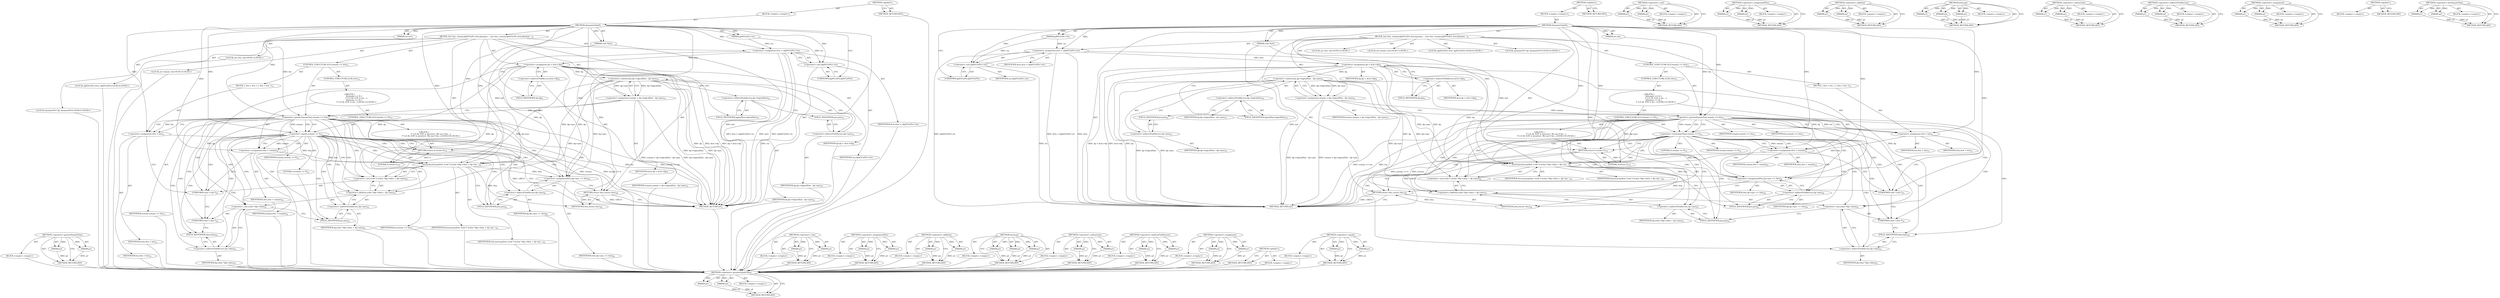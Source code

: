 digraph "&lt;operator&gt;.lessEqualsThan" {
vulnerable_122 [label=<(METHOD,&lt;operator&gt;.greaterEqualsThan)>];
vulnerable_123 [label=<(PARAM,p1)>];
vulnerable_124 [label=<(PARAM,p2)>];
vulnerable_125 [label=<(BLOCK,&lt;empty&gt;,&lt;empty&gt;)>];
vulnerable_126 [label=<(METHOD_RETURN,ANY)>];
vulnerable_6 [label=<(METHOD,&lt;global&gt;)<SUB>1</SUB>>];
vulnerable_7 [label=<(BLOCK,&lt;empty&gt;,&lt;empty&gt;)<SUB>1</SUB>>];
vulnerable_8 [label=<(METHOD,dynamicGetbuf)<SUB>1</SUB>>];
vulnerable_9 [label=<(PARAM,gdIOCtxPtr ctx)<SUB>1</SUB>>];
vulnerable_10 [label=<(PARAM,void *buf)<SUB>1</SUB>>];
vulnerable_11 [label=<(PARAM,int len)<SUB>1</SUB>>];
vulnerable_12 [label=<(BLOCK,{
	int rlen, remain;
	dpIOCtxPtr dctx;
	dynamic...,{
	int rlen, remain;
	dpIOCtxPtr dctx;
	dynamic...)<SUB>2</SUB>>];
vulnerable_13 [label="<(LOCAL,int rlen: int)<SUB>3</SUB>>"];
vulnerable_14 [label="<(LOCAL,int remain: int)<SUB>3</SUB>>"];
vulnerable_15 [label="<(LOCAL,dpIOCtxPtr dctx: dpIOCtxPtr)<SUB>4</SUB>>"];
vulnerable_16 [label="<(LOCAL,dynamicPtr* dp: dynamicPtr*)<SUB>5</SUB>>"];
vulnerable_17 [label=<(&lt;operator&gt;.assignment,dctx = (dpIOCtxPtr) ctx)<SUB>7</SUB>>];
vulnerable_18 [label=<(IDENTIFIER,dctx,dctx = (dpIOCtxPtr) ctx)<SUB>7</SUB>>];
vulnerable_19 [label=<(&lt;operator&gt;.cast,(dpIOCtxPtr) ctx)<SUB>7</SUB>>];
vulnerable_20 [label=<(UNKNOWN,dpIOCtxPtr,dpIOCtxPtr)<SUB>7</SUB>>];
vulnerable_21 [label=<(IDENTIFIER,ctx,(dpIOCtxPtr) ctx)<SUB>7</SUB>>];
vulnerable_22 [label=<(&lt;operator&gt;.assignment,dp = dctx-&gt;dp)<SUB>8</SUB>>];
vulnerable_23 [label=<(IDENTIFIER,dp,dp = dctx-&gt;dp)<SUB>8</SUB>>];
vulnerable_24 [label=<(&lt;operator&gt;.indirectFieldAccess,dctx-&gt;dp)<SUB>8</SUB>>];
vulnerable_25 [label=<(IDENTIFIER,dctx,dp = dctx-&gt;dp)<SUB>8</SUB>>];
vulnerable_26 [label=<(FIELD_IDENTIFIER,dp,dp)<SUB>8</SUB>>];
vulnerable_27 [label=<(&lt;operator&gt;.assignment,remain = dp-&gt;logicalSize - dp-&gt;pos)<SUB>10</SUB>>];
vulnerable_28 [label=<(IDENTIFIER,remain,remain = dp-&gt;logicalSize - dp-&gt;pos)<SUB>10</SUB>>];
vulnerable_29 [label=<(&lt;operator&gt;.subtraction,dp-&gt;logicalSize - dp-&gt;pos)<SUB>10</SUB>>];
vulnerable_30 [label=<(&lt;operator&gt;.indirectFieldAccess,dp-&gt;logicalSize)<SUB>10</SUB>>];
vulnerable_31 [label=<(IDENTIFIER,dp,dp-&gt;logicalSize - dp-&gt;pos)<SUB>10</SUB>>];
vulnerable_32 [label=<(FIELD_IDENTIFIER,logicalSize,logicalSize)<SUB>10</SUB>>];
vulnerable_33 [label=<(&lt;operator&gt;.indirectFieldAccess,dp-&gt;pos)<SUB>10</SUB>>];
vulnerable_34 [label=<(IDENTIFIER,dp,dp-&gt;logicalSize - dp-&gt;pos)<SUB>10</SUB>>];
vulnerable_35 [label=<(FIELD_IDENTIFIER,pos,pos)<SUB>10</SUB>>];
vulnerable_36 [label=<(CONTROL_STRUCTURE,IF,if (remain &gt;= len))<SUB>11</SUB>>];
vulnerable_37 [label=<(&lt;operator&gt;.greaterEqualsThan,remain &gt;= len)<SUB>11</SUB>>];
vulnerable_38 [label=<(IDENTIFIER,remain,remain &gt;= len)<SUB>11</SUB>>];
vulnerable_39 [label=<(IDENTIFIER,len,remain &gt;= len)<SUB>11</SUB>>];
vulnerable_40 [label=<(BLOCK,{
 		rlen = len;
 	},{
 		rlen = len;
 	})<SUB>11</SUB>>];
vulnerable_41 [label=<(&lt;operator&gt;.assignment,rlen = len)<SUB>12</SUB>>];
vulnerable_42 [label=<(IDENTIFIER,rlen,rlen = len)<SUB>12</SUB>>];
vulnerable_43 [label=<(IDENTIFIER,len,rlen = len)<SUB>12</SUB>>];
vulnerable_44 [label=<(CONTROL_STRUCTURE,ELSE,else)<SUB>13</SUB>>];
vulnerable_45 [label="<(BLOCK,{
		if(remain == 0) {
 			/* 2.0.34: EOF is inc...,{
		if(remain == 0) {
 			/* 2.0.34: EOF is inc...)<SUB>13</SUB>>"];
vulnerable_46 [label=<(CONTROL_STRUCTURE,IF,if (remain == 0))<SUB>14</SUB>>];
vulnerable_47 [label=<(&lt;operator&gt;.equals,remain == 0)<SUB>14</SUB>>];
vulnerable_48 [label=<(IDENTIFIER,remain,remain == 0)<SUB>14</SUB>>];
vulnerable_49 [label=<(LITERAL,0,remain == 0)<SUB>14</SUB>>];
vulnerable_50 [label="<(BLOCK,{
 			/* 2.0.34: EOF is incorrect. We use 0 for...,{
 			/* 2.0.34: EOF is incorrect. We use 0 for...)<SUB>14</SUB>>"];
vulnerable_51 [label=<(RETURN,return 0;,return 0;)<SUB>19</SUB>>];
vulnerable_52 [label=<(LITERAL,0,return 0;)<SUB>19</SUB>>];
vulnerable_53 [label=<(&lt;operator&gt;.assignment,rlen = remain)<SUB>22</SUB>>];
vulnerable_54 [label=<(IDENTIFIER,rlen,rlen = remain)<SUB>22</SUB>>];
vulnerable_55 [label=<(IDENTIFIER,remain,rlen = remain)<SUB>22</SUB>>];
vulnerable_56 [label=<(memcpy,memcpy(buf, (void *) ((char *)dp-&gt;data + dp-&gt;po...)<SUB>25</SUB>>];
vulnerable_57 [label=<(IDENTIFIER,buf,memcpy(buf, (void *) ((char *)dp-&gt;data + dp-&gt;po...)<SUB>25</SUB>>];
vulnerable_58 [label=<(&lt;operator&gt;.cast,(void *) ((char *)dp-&gt;data + dp-&gt;pos))<SUB>25</SUB>>];
vulnerable_59 [label=<(UNKNOWN,void *,void *)<SUB>25</SUB>>];
vulnerable_60 [label=<(&lt;operator&gt;.addition,(char *)dp-&gt;data + dp-&gt;pos)<SUB>25</SUB>>];
vulnerable_61 [label=<(&lt;operator&gt;.cast,(char *)dp-&gt;data)<SUB>25</SUB>>];
vulnerable_62 [label=<(UNKNOWN,char *,char *)<SUB>25</SUB>>];
vulnerable_63 [label=<(&lt;operator&gt;.indirectFieldAccess,dp-&gt;data)<SUB>25</SUB>>];
vulnerable_64 [label=<(IDENTIFIER,dp,(char *)dp-&gt;data)<SUB>25</SUB>>];
vulnerable_65 [label=<(FIELD_IDENTIFIER,data,data)<SUB>25</SUB>>];
vulnerable_66 [label=<(&lt;operator&gt;.indirectFieldAccess,dp-&gt;pos)<SUB>25</SUB>>];
vulnerable_67 [label=<(IDENTIFIER,dp,(char *)dp-&gt;data + dp-&gt;pos)<SUB>25</SUB>>];
vulnerable_68 [label=<(FIELD_IDENTIFIER,pos,pos)<SUB>25</SUB>>];
vulnerable_69 [label=<(IDENTIFIER,rlen,memcpy(buf, (void *) ((char *)dp-&gt;data + dp-&gt;po...)<SUB>25</SUB>>];
vulnerable_70 [label=<(&lt;operator&gt;.assignmentPlus,dp-&gt;pos += rlen)<SUB>26</SUB>>];
vulnerable_71 [label=<(&lt;operator&gt;.indirectFieldAccess,dp-&gt;pos)<SUB>26</SUB>>];
vulnerable_72 [label=<(IDENTIFIER,dp,dp-&gt;pos += rlen)<SUB>26</SUB>>];
vulnerable_73 [label=<(FIELD_IDENTIFIER,pos,pos)<SUB>26</SUB>>];
vulnerable_74 [label=<(IDENTIFIER,rlen,dp-&gt;pos += rlen)<SUB>26</SUB>>];
vulnerable_75 [label=<(RETURN,return rlen;,return rlen;)<SUB>28</SUB>>];
vulnerable_76 [label=<(IDENTIFIER,rlen,return rlen;)<SUB>28</SUB>>];
vulnerable_77 [label=<(METHOD_RETURN,int)<SUB>1</SUB>>];
vulnerable_79 [label=<(METHOD_RETURN,ANY)<SUB>1</SUB>>];
vulnerable_107 [label=<(METHOD,&lt;operator&gt;.cast)>];
vulnerable_108 [label=<(PARAM,p1)>];
vulnerable_109 [label=<(PARAM,p2)>];
vulnerable_110 [label=<(BLOCK,&lt;empty&gt;,&lt;empty&gt;)>];
vulnerable_111 [label=<(METHOD_RETURN,ANY)>];
vulnerable_143 [label=<(METHOD,&lt;operator&gt;.assignmentPlus)>];
vulnerable_144 [label=<(PARAM,p1)>];
vulnerable_145 [label=<(PARAM,p2)>];
vulnerable_146 [label=<(BLOCK,&lt;empty&gt;,&lt;empty&gt;)>];
vulnerable_147 [label=<(METHOD_RETURN,ANY)>];
vulnerable_138 [label=<(METHOD,&lt;operator&gt;.addition)>];
vulnerable_139 [label=<(PARAM,p1)>];
vulnerable_140 [label=<(PARAM,p2)>];
vulnerable_141 [label=<(BLOCK,&lt;empty&gt;,&lt;empty&gt;)>];
vulnerable_142 [label=<(METHOD_RETURN,ANY)>];
vulnerable_132 [label=<(METHOD,memcpy)>];
vulnerable_133 [label=<(PARAM,p1)>];
vulnerable_134 [label=<(PARAM,p2)>];
vulnerable_135 [label=<(PARAM,p3)>];
vulnerable_136 [label=<(BLOCK,&lt;empty&gt;,&lt;empty&gt;)>];
vulnerable_137 [label=<(METHOD_RETURN,ANY)>];
vulnerable_117 [label=<(METHOD,&lt;operator&gt;.subtraction)>];
vulnerable_118 [label=<(PARAM,p1)>];
vulnerable_119 [label=<(PARAM,p2)>];
vulnerable_120 [label=<(BLOCK,&lt;empty&gt;,&lt;empty&gt;)>];
vulnerable_121 [label=<(METHOD_RETURN,ANY)>];
vulnerable_112 [label=<(METHOD,&lt;operator&gt;.indirectFieldAccess)>];
vulnerable_113 [label=<(PARAM,p1)>];
vulnerable_114 [label=<(PARAM,p2)>];
vulnerable_115 [label=<(BLOCK,&lt;empty&gt;,&lt;empty&gt;)>];
vulnerable_116 [label=<(METHOD_RETURN,ANY)>];
vulnerable_102 [label=<(METHOD,&lt;operator&gt;.assignment)>];
vulnerable_103 [label=<(PARAM,p1)>];
vulnerable_104 [label=<(PARAM,p2)>];
vulnerable_105 [label=<(BLOCK,&lt;empty&gt;,&lt;empty&gt;)>];
vulnerable_106 [label=<(METHOD_RETURN,ANY)>];
vulnerable_96 [label=<(METHOD,&lt;global&gt;)<SUB>1</SUB>>];
vulnerable_97 [label=<(BLOCK,&lt;empty&gt;,&lt;empty&gt;)>];
vulnerable_98 [label=<(METHOD_RETURN,ANY)>];
vulnerable_127 [label=<(METHOD,&lt;operator&gt;.equals)>];
vulnerable_128 [label=<(PARAM,p1)>];
vulnerable_129 [label=<(PARAM,p2)>];
vulnerable_130 [label=<(BLOCK,&lt;empty&gt;,&lt;empty&gt;)>];
vulnerable_131 [label=<(METHOD_RETURN,ANY)>];
fixed_122 [label=<(METHOD,&lt;operator&gt;.greaterEqualsThan)>];
fixed_123 [label=<(PARAM,p1)>];
fixed_124 [label=<(PARAM,p2)>];
fixed_125 [label=<(BLOCK,&lt;empty&gt;,&lt;empty&gt;)>];
fixed_126 [label=<(METHOD_RETURN,ANY)>];
fixed_6 [label=<(METHOD,&lt;global&gt;)<SUB>1</SUB>>];
fixed_7 [label=<(BLOCK,&lt;empty&gt;,&lt;empty&gt;)<SUB>1</SUB>>];
fixed_8 [label=<(METHOD,dynamicGetbuf)<SUB>1</SUB>>];
fixed_9 [label=<(PARAM,gdIOCtxPtr ctx)<SUB>1</SUB>>];
fixed_10 [label=<(PARAM,void *buf)<SUB>1</SUB>>];
fixed_11 [label=<(PARAM,int len)<SUB>1</SUB>>];
fixed_12 [label=<(BLOCK,{
	int rlen, remain;
	dpIOCtxPtr dctx;
	dynamic...,{
	int rlen, remain;
	dpIOCtxPtr dctx;
	dynamic...)<SUB>2</SUB>>];
fixed_13 [label="<(LOCAL,int rlen: int)<SUB>3</SUB>>"];
fixed_14 [label="<(LOCAL,int remain: int)<SUB>3</SUB>>"];
fixed_15 [label="<(LOCAL,dpIOCtxPtr dctx: dpIOCtxPtr)<SUB>4</SUB>>"];
fixed_16 [label="<(LOCAL,dynamicPtr* dp: dynamicPtr*)<SUB>5</SUB>>"];
fixed_17 [label=<(&lt;operator&gt;.assignment,dctx = (dpIOCtxPtr) ctx)<SUB>7</SUB>>];
fixed_18 [label=<(IDENTIFIER,dctx,dctx = (dpIOCtxPtr) ctx)<SUB>7</SUB>>];
fixed_19 [label=<(&lt;operator&gt;.cast,(dpIOCtxPtr) ctx)<SUB>7</SUB>>];
fixed_20 [label=<(UNKNOWN,dpIOCtxPtr,dpIOCtxPtr)<SUB>7</SUB>>];
fixed_21 [label=<(IDENTIFIER,ctx,(dpIOCtxPtr) ctx)<SUB>7</SUB>>];
fixed_22 [label=<(&lt;operator&gt;.assignment,dp = dctx-&gt;dp)<SUB>8</SUB>>];
fixed_23 [label=<(IDENTIFIER,dp,dp = dctx-&gt;dp)<SUB>8</SUB>>];
fixed_24 [label=<(&lt;operator&gt;.indirectFieldAccess,dctx-&gt;dp)<SUB>8</SUB>>];
fixed_25 [label=<(IDENTIFIER,dctx,dp = dctx-&gt;dp)<SUB>8</SUB>>];
fixed_26 [label=<(FIELD_IDENTIFIER,dp,dp)<SUB>8</SUB>>];
fixed_27 [label=<(&lt;operator&gt;.assignment,remain = dp-&gt;logicalSize - dp-&gt;pos)<SUB>10</SUB>>];
fixed_28 [label=<(IDENTIFIER,remain,remain = dp-&gt;logicalSize - dp-&gt;pos)<SUB>10</SUB>>];
fixed_29 [label=<(&lt;operator&gt;.subtraction,dp-&gt;logicalSize - dp-&gt;pos)<SUB>10</SUB>>];
fixed_30 [label=<(&lt;operator&gt;.indirectFieldAccess,dp-&gt;logicalSize)<SUB>10</SUB>>];
fixed_31 [label=<(IDENTIFIER,dp,dp-&gt;logicalSize - dp-&gt;pos)<SUB>10</SUB>>];
fixed_32 [label=<(FIELD_IDENTIFIER,logicalSize,logicalSize)<SUB>10</SUB>>];
fixed_33 [label=<(&lt;operator&gt;.indirectFieldAccess,dp-&gt;pos)<SUB>10</SUB>>];
fixed_34 [label=<(IDENTIFIER,dp,dp-&gt;logicalSize - dp-&gt;pos)<SUB>10</SUB>>];
fixed_35 [label=<(FIELD_IDENTIFIER,pos,pos)<SUB>10</SUB>>];
fixed_36 [label=<(CONTROL_STRUCTURE,IF,if (remain &gt;= len))<SUB>11</SUB>>];
fixed_37 [label=<(&lt;operator&gt;.greaterEqualsThan,remain &gt;= len)<SUB>11</SUB>>];
fixed_38 [label=<(IDENTIFIER,remain,remain &gt;= len)<SUB>11</SUB>>];
fixed_39 [label=<(IDENTIFIER,len,remain &gt;= len)<SUB>11</SUB>>];
fixed_40 [label=<(BLOCK,{
 		rlen = len;
 	},{
 		rlen = len;
 	})<SUB>11</SUB>>];
fixed_41 [label=<(&lt;operator&gt;.assignment,rlen = len)<SUB>12</SUB>>];
fixed_42 [label=<(IDENTIFIER,rlen,rlen = len)<SUB>12</SUB>>];
fixed_43 [label=<(IDENTIFIER,len,rlen = len)<SUB>12</SUB>>];
fixed_44 [label=<(CONTROL_STRUCTURE,ELSE,else)<SUB>13</SUB>>];
fixed_45 [label="<(BLOCK,{
		if(remain &lt;= 0) {
 			/* 2.0.34: EOF is inc...,{
		if(remain &lt;= 0) {
 			/* 2.0.34: EOF is inc...)<SUB>13</SUB>>"];
fixed_46 [label=<(CONTROL_STRUCTURE,IF,if (remain &lt;= 0))<SUB>14</SUB>>];
fixed_47 [label=<(&lt;operator&gt;.lessEqualsThan,remain &lt;= 0)<SUB>14</SUB>>];
fixed_48 [label=<(IDENTIFIER,remain,remain &lt;= 0)<SUB>14</SUB>>];
fixed_49 [label=<(LITERAL,0,remain &lt;= 0)<SUB>14</SUB>>];
fixed_50 [label="<(BLOCK,{
 			/* 2.0.34: EOF is incorrect. We use 0 for...,{
 			/* 2.0.34: EOF is incorrect. We use 0 for...)<SUB>14</SUB>>"];
fixed_51 [label=<(RETURN,return 0;,return 0;)<SUB>19</SUB>>];
fixed_52 [label=<(LITERAL,0,return 0;)<SUB>19</SUB>>];
fixed_53 [label=<(&lt;operator&gt;.assignment,rlen = remain)<SUB>22</SUB>>];
fixed_54 [label=<(IDENTIFIER,rlen,rlen = remain)<SUB>22</SUB>>];
fixed_55 [label=<(IDENTIFIER,remain,rlen = remain)<SUB>22</SUB>>];
fixed_56 [label=<(memcpy,memcpy(buf, (void *) ((char *)dp-&gt;data + dp-&gt;po...)<SUB>25</SUB>>];
fixed_57 [label=<(IDENTIFIER,buf,memcpy(buf, (void *) ((char *)dp-&gt;data + dp-&gt;po...)<SUB>25</SUB>>];
fixed_58 [label=<(&lt;operator&gt;.cast,(void *) ((char *)dp-&gt;data + dp-&gt;pos))<SUB>25</SUB>>];
fixed_59 [label=<(UNKNOWN,void *,void *)<SUB>25</SUB>>];
fixed_60 [label=<(&lt;operator&gt;.addition,(char *)dp-&gt;data + dp-&gt;pos)<SUB>25</SUB>>];
fixed_61 [label=<(&lt;operator&gt;.cast,(char *)dp-&gt;data)<SUB>25</SUB>>];
fixed_62 [label=<(UNKNOWN,char *,char *)<SUB>25</SUB>>];
fixed_63 [label=<(&lt;operator&gt;.indirectFieldAccess,dp-&gt;data)<SUB>25</SUB>>];
fixed_64 [label=<(IDENTIFIER,dp,(char *)dp-&gt;data)<SUB>25</SUB>>];
fixed_65 [label=<(FIELD_IDENTIFIER,data,data)<SUB>25</SUB>>];
fixed_66 [label=<(&lt;operator&gt;.indirectFieldAccess,dp-&gt;pos)<SUB>25</SUB>>];
fixed_67 [label=<(IDENTIFIER,dp,(char *)dp-&gt;data + dp-&gt;pos)<SUB>25</SUB>>];
fixed_68 [label=<(FIELD_IDENTIFIER,pos,pos)<SUB>25</SUB>>];
fixed_69 [label=<(IDENTIFIER,rlen,memcpy(buf, (void *) ((char *)dp-&gt;data + dp-&gt;po...)<SUB>25</SUB>>];
fixed_70 [label=<(&lt;operator&gt;.assignmentPlus,dp-&gt;pos += rlen)<SUB>26</SUB>>];
fixed_71 [label=<(&lt;operator&gt;.indirectFieldAccess,dp-&gt;pos)<SUB>26</SUB>>];
fixed_72 [label=<(IDENTIFIER,dp,dp-&gt;pos += rlen)<SUB>26</SUB>>];
fixed_73 [label=<(FIELD_IDENTIFIER,pos,pos)<SUB>26</SUB>>];
fixed_74 [label=<(IDENTIFIER,rlen,dp-&gt;pos += rlen)<SUB>26</SUB>>];
fixed_75 [label=<(RETURN,return rlen;,return rlen;)<SUB>28</SUB>>];
fixed_76 [label=<(IDENTIFIER,rlen,return rlen;)<SUB>28</SUB>>];
fixed_77 [label=<(METHOD_RETURN,int)<SUB>1</SUB>>];
fixed_79 [label=<(METHOD_RETURN,ANY)<SUB>1</SUB>>];
fixed_107 [label=<(METHOD,&lt;operator&gt;.cast)>];
fixed_108 [label=<(PARAM,p1)>];
fixed_109 [label=<(PARAM,p2)>];
fixed_110 [label=<(BLOCK,&lt;empty&gt;,&lt;empty&gt;)>];
fixed_111 [label=<(METHOD_RETURN,ANY)>];
fixed_143 [label=<(METHOD,&lt;operator&gt;.assignmentPlus)>];
fixed_144 [label=<(PARAM,p1)>];
fixed_145 [label=<(PARAM,p2)>];
fixed_146 [label=<(BLOCK,&lt;empty&gt;,&lt;empty&gt;)>];
fixed_147 [label=<(METHOD_RETURN,ANY)>];
fixed_138 [label=<(METHOD,&lt;operator&gt;.addition)>];
fixed_139 [label=<(PARAM,p1)>];
fixed_140 [label=<(PARAM,p2)>];
fixed_141 [label=<(BLOCK,&lt;empty&gt;,&lt;empty&gt;)>];
fixed_142 [label=<(METHOD_RETURN,ANY)>];
fixed_132 [label=<(METHOD,memcpy)>];
fixed_133 [label=<(PARAM,p1)>];
fixed_134 [label=<(PARAM,p2)>];
fixed_135 [label=<(PARAM,p3)>];
fixed_136 [label=<(BLOCK,&lt;empty&gt;,&lt;empty&gt;)>];
fixed_137 [label=<(METHOD_RETURN,ANY)>];
fixed_117 [label=<(METHOD,&lt;operator&gt;.subtraction)>];
fixed_118 [label=<(PARAM,p1)>];
fixed_119 [label=<(PARAM,p2)>];
fixed_120 [label=<(BLOCK,&lt;empty&gt;,&lt;empty&gt;)>];
fixed_121 [label=<(METHOD_RETURN,ANY)>];
fixed_112 [label=<(METHOD,&lt;operator&gt;.indirectFieldAccess)>];
fixed_113 [label=<(PARAM,p1)>];
fixed_114 [label=<(PARAM,p2)>];
fixed_115 [label=<(BLOCK,&lt;empty&gt;,&lt;empty&gt;)>];
fixed_116 [label=<(METHOD_RETURN,ANY)>];
fixed_102 [label=<(METHOD,&lt;operator&gt;.assignment)>];
fixed_103 [label=<(PARAM,p1)>];
fixed_104 [label=<(PARAM,p2)>];
fixed_105 [label=<(BLOCK,&lt;empty&gt;,&lt;empty&gt;)>];
fixed_106 [label=<(METHOD_RETURN,ANY)>];
fixed_96 [label=<(METHOD,&lt;global&gt;)<SUB>1</SUB>>];
fixed_97 [label=<(BLOCK,&lt;empty&gt;,&lt;empty&gt;)>];
fixed_98 [label=<(METHOD_RETURN,ANY)>];
fixed_127 [label=<(METHOD,&lt;operator&gt;.lessEqualsThan)>];
fixed_128 [label=<(PARAM,p1)>];
fixed_129 [label=<(PARAM,p2)>];
fixed_130 [label=<(BLOCK,&lt;empty&gt;,&lt;empty&gt;)>];
fixed_131 [label=<(METHOD_RETURN,ANY)>];
vulnerable_122 -> vulnerable_123  [key=0, label="AST: "];
vulnerable_122 -> vulnerable_123  [key=1, label="DDG: "];
vulnerable_122 -> vulnerable_125  [key=0, label="AST: "];
vulnerable_122 -> vulnerable_124  [key=0, label="AST: "];
vulnerable_122 -> vulnerable_124  [key=1, label="DDG: "];
vulnerable_122 -> vulnerable_126  [key=0, label="AST: "];
vulnerable_122 -> vulnerable_126  [key=1, label="CFG: "];
vulnerable_123 -> vulnerable_126  [key=0, label="DDG: p1"];
vulnerable_124 -> vulnerable_126  [key=0, label="DDG: p2"];
vulnerable_125 -> fixed_122  [key=0];
vulnerable_126 -> fixed_122  [key=0];
vulnerable_6 -> vulnerable_7  [key=0, label="AST: "];
vulnerable_6 -> vulnerable_79  [key=0, label="AST: "];
vulnerable_6 -> vulnerable_79  [key=1, label="CFG: "];
vulnerable_7 -> vulnerable_8  [key=0, label="AST: "];
vulnerable_8 -> vulnerable_9  [key=0, label="AST: "];
vulnerable_8 -> vulnerable_9  [key=1, label="DDG: "];
vulnerable_8 -> vulnerable_10  [key=0, label="AST: "];
vulnerable_8 -> vulnerable_10  [key=1, label="DDG: "];
vulnerable_8 -> vulnerable_11  [key=0, label="AST: "];
vulnerable_8 -> vulnerable_11  [key=1, label="DDG: "];
vulnerable_8 -> vulnerable_12  [key=0, label="AST: "];
vulnerable_8 -> vulnerable_77  [key=0, label="AST: "];
vulnerable_8 -> vulnerable_20  [key=0, label="CFG: "];
vulnerable_8 -> vulnerable_17  [key=0, label="DDG: "];
vulnerable_8 -> vulnerable_70  [key=0, label="DDG: "];
vulnerable_8 -> vulnerable_56  [key=0, label="DDG: "];
vulnerable_8 -> vulnerable_76  [key=0, label="DDG: "];
vulnerable_8 -> vulnerable_19  [key=0, label="DDG: "];
vulnerable_8 -> vulnerable_37  [key=0, label="DDG: "];
vulnerable_8 -> vulnerable_41  [key=0, label="DDG: "];
vulnerable_8 -> vulnerable_53  [key=0, label="DDG: "];
vulnerable_8 -> vulnerable_47  [key=0, label="DDG: "];
vulnerable_8 -> vulnerable_51  [key=0, label="DDG: "];
vulnerable_8 -> vulnerable_52  [key=0, label="DDG: "];
vulnerable_9 -> vulnerable_17  [key=0, label="DDG: ctx"];
vulnerable_9 -> vulnerable_19  [key=0, label="DDG: ctx"];
vulnerable_10 -> vulnerable_77  [key=0, label="DDG: buf"];
vulnerable_10 -> vulnerable_56  [key=0, label="DDG: buf"];
vulnerable_11 -> vulnerable_37  [key=0, label="DDG: len"];
vulnerable_12 -> vulnerable_13  [key=0, label="AST: "];
vulnerable_12 -> vulnerable_14  [key=0, label="AST: "];
vulnerable_12 -> vulnerable_15  [key=0, label="AST: "];
vulnerable_12 -> vulnerable_16  [key=0, label="AST: "];
vulnerable_12 -> vulnerable_17  [key=0, label="AST: "];
vulnerable_12 -> vulnerable_22  [key=0, label="AST: "];
vulnerable_12 -> vulnerable_27  [key=0, label="AST: "];
vulnerable_12 -> vulnerable_36  [key=0, label="AST: "];
vulnerable_12 -> vulnerable_56  [key=0, label="AST: "];
vulnerable_12 -> vulnerable_70  [key=0, label="AST: "];
vulnerable_12 -> vulnerable_75  [key=0, label="AST: "];
vulnerable_13 -> fixed_122  [key=0];
vulnerable_14 -> fixed_122  [key=0];
vulnerable_15 -> fixed_122  [key=0];
vulnerable_16 -> fixed_122  [key=0];
vulnerable_17 -> vulnerable_18  [key=0, label="AST: "];
vulnerable_17 -> vulnerable_19  [key=0, label="AST: "];
vulnerable_17 -> vulnerable_26  [key=0, label="CFG: "];
vulnerable_17 -> vulnerable_77  [key=0, label="DDG: dctx"];
vulnerable_17 -> vulnerable_77  [key=1, label="DDG: (dpIOCtxPtr) ctx"];
vulnerable_17 -> vulnerable_77  [key=2, label="DDG: dctx = (dpIOCtxPtr) ctx"];
vulnerable_17 -> vulnerable_22  [key=0, label="DDG: dctx"];
vulnerable_18 -> fixed_122  [key=0];
vulnerable_19 -> vulnerable_20  [key=0, label="AST: "];
vulnerable_19 -> vulnerable_21  [key=0, label="AST: "];
vulnerable_19 -> vulnerable_17  [key=0, label="CFG: "];
vulnerable_19 -> vulnerable_77  [key=0, label="DDG: ctx"];
vulnerable_20 -> vulnerable_19  [key=0, label="CFG: "];
vulnerable_21 -> fixed_122  [key=0];
vulnerable_22 -> vulnerable_23  [key=0, label="AST: "];
vulnerable_22 -> vulnerable_24  [key=0, label="AST: "];
vulnerable_22 -> vulnerable_32  [key=0, label="CFG: "];
vulnerable_22 -> vulnerable_77  [key=0, label="DDG: dp"];
vulnerable_22 -> vulnerable_77  [key=1, label="DDG: dctx-&gt;dp"];
vulnerable_22 -> vulnerable_77  [key=2, label="DDG: dp = dctx-&gt;dp"];
vulnerable_22 -> vulnerable_56  [key=0, label="DDG: dp"];
vulnerable_22 -> vulnerable_70  [key=0, label="DDG: dp"];
vulnerable_22 -> vulnerable_29  [key=0, label="DDG: dp"];
vulnerable_22 -> vulnerable_58  [key=0, label="DDG: dp"];
vulnerable_22 -> vulnerable_60  [key=0, label="DDG: dp"];
vulnerable_22 -> vulnerable_61  [key=0, label="DDG: dp"];
vulnerable_23 -> fixed_122  [key=0];
vulnerable_24 -> vulnerable_25  [key=0, label="AST: "];
vulnerable_24 -> vulnerable_26  [key=0, label="AST: "];
vulnerable_24 -> vulnerable_22  [key=0, label="CFG: "];
vulnerable_25 -> fixed_122  [key=0];
vulnerable_26 -> vulnerable_24  [key=0, label="CFG: "];
vulnerable_27 -> vulnerable_28  [key=0, label="AST: "];
vulnerable_27 -> vulnerable_29  [key=0, label="AST: "];
vulnerable_27 -> vulnerable_37  [key=0, label="CFG: "];
vulnerable_27 -> vulnerable_37  [key=1, label="DDG: remain"];
vulnerable_27 -> vulnerable_77  [key=0, label="DDG: dp-&gt;logicalSize - dp-&gt;pos"];
vulnerable_27 -> vulnerable_77  [key=1, label="DDG: remain = dp-&gt;logicalSize - dp-&gt;pos"];
vulnerable_28 -> fixed_122  [key=0];
vulnerable_29 -> vulnerable_30  [key=0, label="AST: "];
vulnerable_29 -> vulnerable_33  [key=0, label="AST: "];
vulnerable_29 -> vulnerable_27  [key=0, label="CFG: "];
vulnerable_29 -> vulnerable_27  [key=1, label="DDG: dp-&gt;logicalSize"];
vulnerable_29 -> vulnerable_27  [key=2, label="DDG: dp-&gt;pos"];
vulnerable_29 -> vulnerable_77  [key=0, label="DDG: dp-&gt;logicalSize"];
vulnerable_29 -> vulnerable_77  [key=1, label="DDG: dp-&gt;pos"];
vulnerable_29 -> vulnerable_56  [key=0, label="DDG: dp-&gt;pos"];
vulnerable_29 -> vulnerable_70  [key=0, label="DDG: dp-&gt;pos"];
vulnerable_29 -> vulnerable_58  [key=0, label="DDG: dp-&gt;pos"];
vulnerable_29 -> vulnerable_60  [key=0, label="DDG: dp-&gt;pos"];
vulnerable_30 -> vulnerable_31  [key=0, label="AST: "];
vulnerable_30 -> vulnerable_32  [key=0, label="AST: "];
vulnerable_30 -> vulnerable_35  [key=0, label="CFG: "];
vulnerable_31 -> fixed_122  [key=0];
vulnerable_32 -> vulnerable_30  [key=0, label="CFG: "];
vulnerable_33 -> vulnerable_34  [key=0, label="AST: "];
vulnerable_33 -> vulnerable_35  [key=0, label="AST: "];
vulnerable_33 -> vulnerable_29  [key=0, label="CFG: "];
vulnerable_34 -> fixed_122  [key=0];
vulnerable_35 -> vulnerable_33  [key=0, label="CFG: "];
vulnerable_36 -> vulnerable_37  [key=0, label="AST: "];
vulnerable_36 -> vulnerable_40  [key=0, label="AST: "];
vulnerable_36 -> vulnerable_44  [key=0, label="AST: "];
vulnerable_37 -> vulnerable_38  [key=0, label="AST: "];
vulnerable_37 -> vulnerable_39  [key=0, label="AST: "];
vulnerable_37 -> vulnerable_41  [key=0, label="CFG: "];
vulnerable_37 -> vulnerable_41  [key=1, label="DDG: len"];
vulnerable_37 -> vulnerable_41  [key=2, label="CDG: "];
vulnerable_37 -> vulnerable_47  [key=0, label="CFG: "];
vulnerable_37 -> vulnerable_47  [key=1, label="DDG: remain"];
vulnerable_37 -> vulnerable_47  [key=2, label="CDG: "];
vulnerable_37 -> vulnerable_77  [key=0, label="DDG: len"];
vulnerable_37 -> vulnerable_77  [key=1, label="DDG: remain &gt;= len"];
vulnerable_37 -> vulnerable_58  [key=0, label="CDG: "];
vulnerable_37 -> vulnerable_68  [key=0, label="CDG: "];
vulnerable_37 -> vulnerable_60  [key=0, label="CDG: "];
vulnerable_37 -> vulnerable_73  [key=0, label="CDG: "];
vulnerable_37 -> vulnerable_61  [key=0, label="CDG: "];
vulnerable_37 -> vulnerable_66  [key=0, label="CDG: "];
vulnerable_37 -> vulnerable_71  [key=0, label="CDG: "];
vulnerable_37 -> vulnerable_75  [key=0, label="CDG: "];
vulnerable_37 -> vulnerable_56  [key=0, label="CDG: "];
vulnerable_37 -> vulnerable_70  [key=0, label="CDG: "];
vulnerable_37 -> vulnerable_63  [key=0, label="CDG: "];
vulnerable_37 -> vulnerable_65  [key=0, label="CDG: "];
vulnerable_37 -> vulnerable_59  [key=0, label="CDG: "];
vulnerable_37 -> vulnerable_62  [key=0, label="CDG: "];
vulnerable_38 -> fixed_122  [key=0];
vulnerable_39 -> fixed_122  [key=0];
vulnerable_40 -> vulnerable_41  [key=0, label="AST: "];
vulnerable_41 -> vulnerable_42  [key=0, label="AST: "];
vulnerable_41 -> vulnerable_43  [key=0, label="AST: "];
vulnerable_41 -> vulnerable_59  [key=0, label="CFG: "];
vulnerable_41 -> vulnerable_56  [key=0, label="DDG: rlen"];
vulnerable_42 -> fixed_122  [key=0];
vulnerable_43 -> fixed_122  [key=0];
vulnerable_44 -> vulnerable_45  [key=0, label="AST: "];
vulnerable_45 -> vulnerable_46  [key=0, label="AST: "];
vulnerable_45 -> vulnerable_53  [key=0, label="AST: "];
vulnerable_46 -> vulnerable_47  [key=0, label="AST: "];
vulnerable_46 -> vulnerable_50  [key=0, label="AST: "];
vulnerable_47 -> vulnerable_48  [key=0, label="AST: "];
vulnerable_47 -> vulnerable_49  [key=0, label="AST: "];
vulnerable_47 -> vulnerable_51  [key=0, label="CFG: "];
vulnerable_47 -> vulnerable_51  [key=1, label="CDG: "];
vulnerable_47 -> vulnerable_53  [key=0, label="CFG: "];
vulnerable_47 -> vulnerable_53  [key=1, label="DDG: remain"];
vulnerable_47 -> vulnerable_53  [key=2, label="CDG: "];
vulnerable_47 -> vulnerable_77  [key=0, label="DDG: remain"];
vulnerable_47 -> vulnerable_77  [key=1, label="DDG: remain == 0"];
vulnerable_47 -> vulnerable_58  [key=0, label="CDG: "];
vulnerable_47 -> vulnerable_68  [key=0, label="CDG: "];
vulnerable_47 -> vulnerable_60  [key=0, label="CDG: "];
vulnerable_47 -> vulnerable_73  [key=0, label="CDG: "];
vulnerable_47 -> vulnerable_61  [key=0, label="CDG: "];
vulnerable_47 -> vulnerable_66  [key=0, label="CDG: "];
vulnerable_47 -> vulnerable_71  [key=0, label="CDG: "];
vulnerable_47 -> vulnerable_75  [key=0, label="CDG: "];
vulnerable_47 -> vulnerable_56  [key=0, label="CDG: "];
vulnerable_47 -> vulnerable_70  [key=0, label="CDG: "];
vulnerable_47 -> vulnerable_63  [key=0, label="CDG: "];
vulnerable_47 -> vulnerable_65  [key=0, label="CDG: "];
vulnerable_47 -> vulnerable_59  [key=0, label="CDG: "];
vulnerable_47 -> vulnerable_62  [key=0, label="CDG: "];
vulnerable_48 -> fixed_122  [key=0];
vulnerable_49 -> fixed_122  [key=0];
vulnerable_50 -> vulnerable_51  [key=0, label="AST: "];
vulnerable_51 -> vulnerable_52  [key=0, label="AST: "];
vulnerable_51 -> vulnerable_77  [key=0, label="CFG: "];
vulnerable_51 -> vulnerable_77  [key=1, label="DDG: &lt;RET&gt;"];
vulnerable_52 -> vulnerable_51  [key=0, label="DDG: 0"];
vulnerable_53 -> vulnerable_54  [key=0, label="AST: "];
vulnerable_53 -> vulnerable_55  [key=0, label="AST: "];
vulnerable_53 -> vulnerable_59  [key=0, label="CFG: "];
vulnerable_53 -> vulnerable_56  [key=0, label="DDG: rlen"];
vulnerable_54 -> fixed_122  [key=0];
vulnerable_55 -> fixed_122  [key=0];
vulnerable_56 -> vulnerable_57  [key=0, label="AST: "];
vulnerable_56 -> vulnerable_58  [key=0, label="AST: "];
vulnerable_56 -> vulnerable_69  [key=0, label="AST: "];
vulnerable_56 -> vulnerable_73  [key=0, label="CFG: "];
vulnerable_56 -> vulnerable_70  [key=0, label="DDG: rlen"];
vulnerable_56 -> vulnerable_76  [key=0, label="DDG: rlen"];
vulnerable_57 -> fixed_122  [key=0];
vulnerable_58 -> vulnerable_59  [key=0, label="AST: "];
vulnerable_58 -> vulnerable_60  [key=0, label="AST: "];
vulnerable_58 -> vulnerable_56  [key=0, label="CFG: "];
vulnerable_59 -> vulnerable_62  [key=0, label="CFG: "];
vulnerable_60 -> vulnerable_61  [key=0, label="AST: "];
vulnerable_60 -> vulnerable_66  [key=0, label="AST: "];
vulnerable_60 -> vulnerable_58  [key=0, label="CFG: "];
vulnerable_61 -> vulnerable_62  [key=0, label="AST: "];
vulnerable_61 -> vulnerable_63  [key=0, label="AST: "];
vulnerable_61 -> vulnerable_68  [key=0, label="CFG: "];
vulnerable_62 -> vulnerable_65  [key=0, label="CFG: "];
vulnerable_63 -> vulnerable_64  [key=0, label="AST: "];
vulnerable_63 -> vulnerable_65  [key=0, label="AST: "];
vulnerable_63 -> vulnerable_61  [key=0, label="CFG: "];
vulnerable_64 -> fixed_122  [key=0];
vulnerable_65 -> vulnerable_63  [key=0, label="CFG: "];
vulnerable_66 -> vulnerable_67  [key=0, label="AST: "];
vulnerable_66 -> vulnerable_68  [key=0, label="AST: "];
vulnerable_66 -> vulnerable_60  [key=0, label="CFG: "];
vulnerable_67 -> fixed_122  [key=0];
vulnerable_68 -> vulnerable_66  [key=0, label="CFG: "];
vulnerable_69 -> fixed_122  [key=0];
vulnerable_70 -> vulnerable_71  [key=0, label="AST: "];
vulnerable_70 -> vulnerable_74  [key=0, label="AST: "];
vulnerable_70 -> vulnerable_75  [key=0, label="CFG: "];
vulnerable_71 -> vulnerable_72  [key=0, label="AST: "];
vulnerable_71 -> vulnerable_73  [key=0, label="AST: "];
vulnerable_71 -> vulnerable_70  [key=0, label="CFG: "];
vulnerable_72 -> fixed_122  [key=0];
vulnerable_73 -> vulnerable_71  [key=0, label="CFG: "];
vulnerable_74 -> fixed_122  [key=0];
vulnerable_75 -> vulnerable_76  [key=0, label="AST: "];
vulnerable_75 -> vulnerable_77  [key=0, label="CFG: "];
vulnerable_75 -> vulnerable_77  [key=1, label="DDG: &lt;RET&gt;"];
vulnerable_76 -> vulnerable_75  [key=0, label="DDG: rlen"];
vulnerable_77 -> fixed_122  [key=0];
vulnerable_79 -> fixed_122  [key=0];
vulnerable_107 -> vulnerable_108  [key=0, label="AST: "];
vulnerable_107 -> vulnerable_108  [key=1, label="DDG: "];
vulnerable_107 -> vulnerable_110  [key=0, label="AST: "];
vulnerable_107 -> vulnerable_109  [key=0, label="AST: "];
vulnerable_107 -> vulnerable_109  [key=1, label="DDG: "];
vulnerable_107 -> vulnerable_111  [key=0, label="AST: "];
vulnerable_107 -> vulnerable_111  [key=1, label="CFG: "];
vulnerable_108 -> vulnerable_111  [key=0, label="DDG: p1"];
vulnerable_109 -> vulnerable_111  [key=0, label="DDG: p2"];
vulnerable_110 -> fixed_122  [key=0];
vulnerable_111 -> fixed_122  [key=0];
vulnerable_143 -> vulnerable_144  [key=0, label="AST: "];
vulnerable_143 -> vulnerable_144  [key=1, label="DDG: "];
vulnerable_143 -> vulnerable_146  [key=0, label="AST: "];
vulnerable_143 -> vulnerable_145  [key=0, label="AST: "];
vulnerable_143 -> vulnerable_145  [key=1, label="DDG: "];
vulnerable_143 -> vulnerable_147  [key=0, label="AST: "];
vulnerable_143 -> vulnerable_147  [key=1, label="CFG: "];
vulnerable_144 -> vulnerable_147  [key=0, label="DDG: p1"];
vulnerable_145 -> vulnerable_147  [key=0, label="DDG: p2"];
vulnerable_146 -> fixed_122  [key=0];
vulnerable_147 -> fixed_122  [key=0];
vulnerable_138 -> vulnerable_139  [key=0, label="AST: "];
vulnerable_138 -> vulnerable_139  [key=1, label="DDG: "];
vulnerable_138 -> vulnerable_141  [key=0, label="AST: "];
vulnerable_138 -> vulnerable_140  [key=0, label="AST: "];
vulnerable_138 -> vulnerable_140  [key=1, label="DDG: "];
vulnerable_138 -> vulnerable_142  [key=0, label="AST: "];
vulnerable_138 -> vulnerable_142  [key=1, label="CFG: "];
vulnerable_139 -> vulnerable_142  [key=0, label="DDG: p1"];
vulnerable_140 -> vulnerable_142  [key=0, label="DDG: p2"];
vulnerable_141 -> fixed_122  [key=0];
vulnerable_142 -> fixed_122  [key=0];
vulnerable_132 -> vulnerable_133  [key=0, label="AST: "];
vulnerable_132 -> vulnerable_133  [key=1, label="DDG: "];
vulnerable_132 -> vulnerable_136  [key=0, label="AST: "];
vulnerable_132 -> vulnerable_134  [key=0, label="AST: "];
vulnerable_132 -> vulnerable_134  [key=1, label="DDG: "];
vulnerable_132 -> vulnerable_137  [key=0, label="AST: "];
vulnerable_132 -> vulnerable_137  [key=1, label="CFG: "];
vulnerable_132 -> vulnerable_135  [key=0, label="AST: "];
vulnerable_132 -> vulnerable_135  [key=1, label="DDG: "];
vulnerable_133 -> vulnerable_137  [key=0, label="DDG: p1"];
vulnerable_134 -> vulnerable_137  [key=0, label="DDG: p2"];
vulnerable_135 -> vulnerable_137  [key=0, label="DDG: p3"];
vulnerable_136 -> fixed_122  [key=0];
vulnerable_137 -> fixed_122  [key=0];
vulnerable_117 -> vulnerable_118  [key=0, label="AST: "];
vulnerable_117 -> vulnerable_118  [key=1, label="DDG: "];
vulnerable_117 -> vulnerable_120  [key=0, label="AST: "];
vulnerable_117 -> vulnerable_119  [key=0, label="AST: "];
vulnerable_117 -> vulnerable_119  [key=1, label="DDG: "];
vulnerable_117 -> vulnerable_121  [key=0, label="AST: "];
vulnerable_117 -> vulnerable_121  [key=1, label="CFG: "];
vulnerable_118 -> vulnerable_121  [key=0, label="DDG: p1"];
vulnerable_119 -> vulnerable_121  [key=0, label="DDG: p2"];
vulnerable_120 -> fixed_122  [key=0];
vulnerable_121 -> fixed_122  [key=0];
vulnerable_112 -> vulnerable_113  [key=0, label="AST: "];
vulnerable_112 -> vulnerable_113  [key=1, label="DDG: "];
vulnerable_112 -> vulnerable_115  [key=0, label="AST: "];
vulnerable_112 -> vulnerable_114  [key=0, label="AST: "];
vulnerable_112 -> vulnerable_114  [key=1, label="DDG: "];
vulnerable_112 -> vulnerable_116  [key=0, label="AST: "];
vulnerable_112 -> vulnerable_116  [key=1, label="CFG: "];
vulnerable_113 -> vulnerable_116  [key=0, label="DDG: p1"];
vulnerable_114 -> vulnerable_116  [key=0, label="DDG: p2"];
vulnerable_115 -> fixed_122  [key=0];
vulnerable_116 -> fixed_122  [key=0];
vulnerable_102 -> vulnerable_103  [key=0, label="AST: "];
vulnerable_102 -> vulnerable_103  [key=1, label="DDG: "];
vulnerable_102 -> vulnerable_105  [key=0, label="AST: "];
vulnerable_102 -> vulnerable_104  [key=0, label="AST: "];
vulnerable_102 -> vulnerable_104  [key=1, label="DDG: "];
vulnerable_102 -> vulnerable_106  [key=0, label="AST: "];
vulnerable_102 -> vulnerable_106  [key=1, label="CFG: "];
vulnerable_103 -> vulnerable_106  [key=0, label="DDG: p1"];
vulnerable_104 -> vulnerable_106  [key=0, label="DDG: p2"];
vulnerable_105 -> fixed_122  [key=0];
vulnerable_106 -> fixed_122  [key=0];
vulnerable_96 -> vulnerable_97  [key=0, label="AST: "];
vulnerable_96 -> vulnerable_98  [key=0, label="AST: "];
vulnerable_96 -> vulnerable_98  [key=1, label="CFG: "];
vulnerable_97 -> fixed_122  [key=0];
vulnerable_98 -> fixed_122  [key=0];
vulnerable_127 -> vulnerable_128  [key=0, label="AST: "];
vulnerable_127 -> vulnerable_128  [key=1, label="DDG: "];
vulnerable_127 -> vulnerable_130  [key=0, label="AST: "];
vulnerable_127 -> vulnerable_129  [key=0, label="AST: "];
vulnerable_127 -> vulnerable_129  [key=1, label="DDG: "];
vulnerable_127 -> vulnerable_131  [key=0, label="AST: "];
vulnerable_127 -> vulnerable_131  [key=1, label="CFG: "];
vulnerable_128 -> vulnerable_131  [key=0, label="DDG: p1"];
vulnerable_129 -> vulnerable_131  [key=0, label="DDG: p2"];
vulnerable_130 -> fixed_122  [key=0];
vulnerable_131 -> fixed_122  [key=0];
fixed_122 -> fixed_123  [key=0, label="AST: "];
fixed_122 -> fixed_123  [key=1, label="DDG: "];
fixed_122 -> fixed_125  [key=0, label="AST: "];
fixed_122 -> fixed_124  [key=0, label="AST: "];
fixed_122 -> fixed_124  [key=1, label="DDG: "];
fixed_122 -> fixed_126  [key=0, label="AST: "];
fixed_122 -> fixed_126  [key=1, label="CFG: "];
fixed_123 -> fixed_126  [key=0, label="DDG: p1"];
fixed_124 -> fixed_126  [key=0, label="DDG: p2"];
fixed_6 -> fixed_7  [key=0, label="AST: "];
fixed_6 -> fixed_79  [key=0, label="AST: "];
fixed_6 -> fixed_79  [key=1, label="CFG: "];
fixed_7 -> fixed_8  [key=0, label="AST: "];
fixed_8 -> fixed_9  [key=0, label="AST: "];
fixed_8 -> fixed_9  [key=1, label="DDG: "];
fixed_8 -> fixed_10  [key=0, label="AST: "];
fixed_8 -> fixed_10  [key=1, label="DDG: "];
fixed_8 -> fixed_11  [key=0, label="AST: "];
fixed_8 -> fixed_11  [key=1, label="DDG: "];
fixed_8 -> fixed_12  [key=0, label="AST: "];
fixed_8 -> fixed_77  [key=0, label="AST: "];
fixed_8 -> fixed_20  [key=0, label="CFG: "];
fixed_8 -> fixed_17  [key=0, label="DDG: "];
fixed_8 -> fixed_70  [key=0, label="DDG: "];
fixed_8 -> fixed_56  [key=0, label="DDG: "];
fixed_8 -> fixed_76  [key=0, label="DDG: "];
fixed_8 -> fixed_19  [key=0, label="DDG: "];
fixed_8 -> fixed_37  [key=0, label="DDG: "];
fixed_8 -> fixed_41  [key=0, label="DDG: "];
fixed_8 -> fixed_53  [key=0, label="DDG: "];
fixed_8 -> fixed_47  [key=0, label="DDG: "];
fixed_8 -> fixed_51  [key=0, label="DDG: "];
fixed_8 -> fixed_52  [key=0, label="DDG: "];
fixed_9 -> fixed_17  [key=0, label="DDG: ctx"];
fixed_9 -> fixed_19  [key=0, label="DDG: ctx"];
fixed_10 -> fixed_77  [key=0, label="DDG: buf"];
fixed_10 -> fixed_56  [key=0, label="DDG: buf"];
fixed_11 -> fixed_37  [key=0, label="DDG: len"];
fixed_12 -> fixed_13  [key=0, label="AST: "];
fixed_12 -> fixed_14  [key=0, label="AST: "];
fixed_12 -> fixed_15  [key=0, label="AST: "];
fixed_12 -> fixed_16  [key=0, label="AST: "];
fixed_12 -> fixed_17  [key=0, label="AST: "];
fixed_12 -> fixed_22  [key=0, label="AST: "];
fixed_12 -> fixed_27  [key=0, label="AST: "];
fixed_12 -> fixed_36  [key=0, label="AST: "];
fixed_12 -> fixed_56  [key=0, label="AST: "];
fixed_12 -> fixed_70  [key=0, label="AST: "];
fixed_12 -> fixed_75  [key=0, label="AST: "];
fixed_17 -> fixed_18  [key=0, label="AST: "];
fixed_17 -> fixed_19  [key=0, label="AST: "];
fixed_17 -> fixed_26  [key=0, label="CFG: "];
fixed_17 -> fixed_77  [key=0, label="DDG: dctx"];
fixed_17 -> fixed_77  [key=1, label="DDG: (dpIOCtxPtr) ctx"];
fixed_17 -> fixed_77  [key=2, label="DDG: dctx = (dpIOCtxPtr) ctx"];
fixed_17 -> fixed_22  [key=0, label="DDG: dctx"];
fixed_19 -> fixed_20  [key=0, label="AST: "];
fixed_19 -> fixed_21  [key=0, label="AST: "];
fixed_19 -> fixed_17  [key=0, label="CFG: "];
fixed_19 -> fixed_77  [key=0, label="DDG: ctx"];
fixed_20 -> fixed_19  [key=0, label="CFG: "];
fixed_22 -> fixed_23  [key=0, label="AST: "];
fixed_22 -> fixed_24  [key=0, label="AST: "];
fixed_22 -> fixed_32  [key=0, label="CFG: "];
fixed_22 -> fixed_77  [key=0, label="DDG: dp"];
fixed_22 -> fixed_77  [key=1, label="DDG: dctx-&gt;dp"];
fixed_22 -> fixed_77  [key=2, label="DDG: dp = dctx-&gt;dp"];
fixed_22 -> fixed_56  [key=0, label="DDG: dp"];
fixed_22 -> fixed_70  [key=0, label="DDG: dp"];
fixed_22 -> fixed_29  [key=0, label="DDG: dp"];
fixed_22 -> fixed_58  [key=0, label="DDG: dp"];
fixed_22 -> fixed_60  [key=0, label="DDG: dp"];
fixed_22 -> fixed_61  [key=0, label="DDG: dp"];
fixed_24 -> fixed_25  [key=0, label="AST: "];
fixed_24 -> fixed_26  [key=0, label="AST: "];
fixed_24 -> fixed_22  [key=0, label="CFG: "];
fixed_26 -> fixed_24  [key=0, label="CFG: "];
fixed_27 -> fixed_28  [key=0, label="AST: "];
fixed_27 -> fixed_29  [key=0, label="AST: "];
fixed_27 -> fixed_37  [key=0, label="CFG: "];
fixed_27 -> fixed_37  [key=1, label="DDG: remain"];
fixed_27 -> fixed_77  [key=0, label="DDG: dp-&gt;logicalSize - dp-&gt;pos"];
fixed_27 -> fixed_77  [key=1, label="DDG: remain = dp-&gt;logicalSize - dp-&gt;pos"];
fixed_29 -> fixed_30  [key=0, label="AST: "];
fixed_29 -> fixed_33  [key=0, label="AST: "];
fixed_29 -> fixed_27  [key=0, label="CFG: "];
fixed_29 -> fixed_27  [key=1, label="DDG: dp-&gt;logicalSize"];
fixed_29 -> fixed_27  [key=2, label="DDG: dp-&gt;pos"];
fixed_29 -> fixed_77  [key=0, label="DDG: dp-&gt;logicalSize"];
fixed_29 -> fixed_77  [key=1, label="DDG: dp-&gt;pos"];
fixed_29 -> fixed_56  [key=0, label="DDG: dp-&gt;pos"];
fixed_29 -> fixed_70  [key=0, label="DDG: dp-&gt;pos"];
fixed_29 -> fixed_58  [key=0, label="DDG: dp-&gt;pos"];
fixed_29 -> fixed_60  [key=0, label="DDG: dp-&gt;pos"];
fixed_30 -> fixed_31  [key=0, label="AST: "];
fixed_30 -> fixed_32  [key=0, label="AST: "];
fixed_30 -> fixed_35  [key=0, label="CFG: "];
fixed_32 -> fixed_30  [key=0, label="CFG: "];
fixed_33 -> fixed_34  [key=0, label="AST: "];
fixed_33 -> fixed_35  [key=0, label="AST: "];
fixed_33 -> fixed_29  [key=0, label="CFG: "];
fixed_35 -> fixed_33  [key=0, label="CFG: "];
fixed_36 -> fixed_37  [key=0, label="AST: "];
fixed_36 -> fixed_40  [key=0, label="AST: "];
fixed_36 -> fixed_44  [key=0, label="AST: "];
fixed_37 -> fixed_38  [key=0, label="AST: "];
fixed_37 -> fixed_39  [key=0, label="AST: "];
fixed_37 -> fixed_41  [key=0, label="CFG: "];
fixed_37 -> fixed_41  [key=1, label="DDG: len"];
fixed_37 -> fixed_41  [key=2, label="CDG: "];
fixed_37 -> fixed_47  [key=0, label="CFG: "];
fixed_37 -> fixed_47  [key=1, label="DDG: remain"];
fixed_37 -> fixed_47  [key=2, label="CDG: "];
fixed_37 -> fixed_77  [key=0, label="DDG: len"];
fixed_37 -> fixed_77  [key=1, label="DDG: remain &gt;= len"];
fixed_37 -> fixed_58  [key=0, label="CDG: "];
fixed_37 -> fixed_68  [key=0, label="CDG: "];
fixed_37 -> fixed_60  [key=0, label="CDG: "];
fixed_37 -> fixed_73  [key=0, label="CDG: "];
fixed_37 -> fixed_61  [key=0, label="CDG: "];
fixed_37 -> fixed_66  [key=0, label="CDG: "];
fixed_37 -> fixed_71  [key=0, label="CDG: "];
fixed_37 -> fixed_75  [key=0, label="CDG: "];
fixed_37 -> fixed_56  [key=0, label="CDG: "];
fixed_37 -> fixed_70  [key=0, label="CDG: "];
fixed_37 -> fixed_63  [key=0, label="CDG: "];
fixed_37 -> fixed_65  [key=0, label="CDG: "];
fixed_37 -> fixed_59  [key=0, label="CDG: "];
fixed_37 -> fixed_62  [key=0, label="CDG: "];
fixed_40 -> fixed_41  [key=0, label="AST: "];
fixed_41 -> fixed_42  [key=0, label="AST: "];
fixed_41 -> fixed_43  [key=0, label="AST: "];
fixed_41 -> fixed_59  [key=0, label="CFG: "];
fixed_41 -> fixed_56  [key=0, label="DDG: rlen"];
fixed_44 -> fixed_45  [key=0, label="AST: "];
fixed_45 -> fixed_46  [key=0, label="AST: "];
fixed_45 -> fixed_53  [key=0, label="AST: "];
fixed_46 -> fixed_47  [key=0, label="AST: "];
fixed_46 -> fixed_50  [key=0, label="AST: "];
fixed_47 -> fixed_48  [key=0, label="AST: "];
fixed_47 -> fixed_49  [key=0, label="AST: "];
fixed_47 -> fixed_51  [key=0, label="CFG: "];
fixed_47 -> fixed_51  [key=1, label="CDG: "];
fixed_47 -> fixed_53  [key=0, label="CFG: "];
fixed_47 -> fixed_53  [key=1, label="DDG: remain"];
fixed_47 -> fixed_53  [key=2, label="CDG: "];
fixed_47 -> fixed_77  [key=0, label="DDG: remain"];
fixed_47 -> fixed_77  [key=1, label="DDG: remain &lt;= 0"];
fixed_47 -> fixed_58  [key=0, label="CDG: "];
fixed_47 -> fixed_68  [key=0, label="CDG: "];
fixed_47 -> fixed_60  [key=0, label="CDG: "];
fixed_47 -> fixed_73  [key=0, label="CDG: "];
fixed_47 -> fixed_61  [key=0, label="CDG: "];
fixed_47 -> fixed_66  [key=0, label="CDG: "];
fixed_47 -> fixed_71  [key=0, label="CDG: "];
fixed_47 -> fixed_75  [key=0, label="CDG: "];
fixed_47 -> fixed_56  [key=0, label="CDG: "];
fixed_47 -> fixed_70  [key=0, label="CDG: "];
fixed_47 -> fixed_63  [key=0, label="CDG: "];
fixed_47 -> fixed_65  [key=0, label="CDG: "];
fixed_47 -> fixed_59  [key=0, label="CDG: "];
fixed_47 -> fixed_62  [key=0, label="CDG: "];
fixed_50 -> fixed_51  [key=0, label="AST: "];
fixed_51 -> fixed_52  [key=0, label="AST: "];
fixed_51 -> fixed_77  [key=0, label="CFG: "];
fixed_51 -> fixed_77  [key=1, label="DDG: &lt;RET&gt;"];
fixed_52 -> fixed_51  [key=0, label="DDG: 0"];
fixed_53 -> fixed_54  [key=0, label="AST: "];
fixed_53 -> fixed_55  [key=0, label="AST: "];
fixed_53 -> fixed_59  [key=0, label="CFG: "];
fixed_53 -> fixed_56  [key=0, label="DDG: rlen"];
fixed_56 -> fixed_57  [key=0, label="AST: "];
fixed_56 -> fixed_58  [key=0, label="AST: "];
fixed_56 -> fixed_69  [key=0, label="AST: "];
fixed_56 -> fixed_73  [key=0, label="CFG: "];
fixed_56 -> fixed_70  [key=0, label="DDG: rlen"];
fixed_56 -> fixed_76  [key=0, label="DDG: rlen"];
fixed_58 -> fixed_59  [key=0, label="AST: "];
fixed_58 -> fixed_60  [key=0, label="AST: "];
fixed_58 -> fixed_56  [key=0, label="CFG: "];
fixed_59 -> fixed_62  [key=0, label="CFG: "];
fixed_60 -> fixed_61  [key=0, label="AST: "];
fixed_60 -> fixed_66  [key=0, label="AST: "];
fixed_60 -> fixed_58  [key=0, label="CFG: "];
fixed_61 -> fixed_62  [key=0, label="AST: "];
fixed_61 -> fixed_63  [key=0, label="AST: "];
fixed_61 -> fixed_68  [key=0, label="CFG: "];
fixed_62 -> fixed_65  [key=0, label="CFG: "];
fixed_63 -> fixed_64  [key=0, label="AST: "];
fixed_63 -> fixed_65  [key=0, label="AST: "];
fixed_63 -> fixed_61  [key=0, label="CFG: "];
fixed_65 -> fixed_63  [key=0, label="CFG: "];
fixed_66 -> fixed_67  [key=0, label="AST: "];
fixed_66 -> fixed_68  [key=0, label="AST: "];
fixed_66 -> fixed_60  [key=0, label="CFG: "];
fixed_68 -> fixed_66  [key=0, label="CFG: "];
fixed_70 -> fixed_71  [key=0, label="AST: "];
fixed_70 -> fixed_74  [key=0, label="AST: "];
fixed_70 -> fixed_75  [key=0, label="CFG: "];
fixed_71 -> fixed_72  [key=0, label="AST: "];
fixed_71 -> fixed_73  [key=0, label="AST: "];
fixed_71 -> fixed_70  [key=0, label="CFG: "];
fixed_73 -> fixed_71  [key=0, label="CFG: "];
fixed_75 -> fixed_76  [key=0, label="AST: "];
fixed_75 -> fixed_77  [key=0, label="CFG: "];
fixed_75 -> fixed_77  [key=1, label="DDG: &lt;RET&gt;"];
fixed_76 -> fixed_75  [key=0, label="DDG: rlen"];
fixed_107 -> fixed_108  [key=0, label="AST: "];
fixed_107 -> fixed_108  [key=1, label="DDG: "];
fixed_107 -> fixed_110  [key=0, label="AST: "];
fixed_107 -> fixed_109  [key=0, label="AST: "];
fixed_107 -> fixed_109  [key=1, label="DDG: "];
fixed_107 -> fixed_111  [key=0, label="AST: "];
fixed_107 -> fixed_111  [key=1, label="CFG: "];
fixed_108 -> fixed_111  [key=0, label="DDG: p1"];
fixed_109 -> fixed_111  [key=0, label="DDG: p2"];
fixed_143 -> fixed_144  [key=0, label="AST: "];
fixed_143 -> fixed_144  [key=1, label="DDG: "];
fixed_143 -> fixed_146  [key=0, label="AST: "];
fixed_143 -> fixed_145  [key=0, label="AST: "];
fixed_143 -> fixed_145  [key=1, label="DDG: "];
fixed_143 -> fixed_147  [key=0, label="AST: "];
fixed_143 -> fixed_147  [key=1, label="CFG: "];
fixed_144 -> fixed_147  [key=0, label="DDG: p1"];
fixed_145 -> fixed_147  [key=0, label="DDG: p2"];
fixed_138 -> fixed_139  [key=0, label="AST: "];
fixed_138 -> fixed_139  [key=1, label="DDG: "];
fixed_138 -> fixed_141  [key=0, label="AST: "];
fixed_138 -> fixed_140  [key=0, label="AST: "];
fixed_138 -> fixed_140  [key=1, label="DDG: "];
fixed_138 -> fixed_142  [key=0, label="AST: "];
fixed_138 -> fixed_142  [key=1, label="CFG: "];
fixed_139 -> fixed_142  [key=0, label="DDG: p1"];
fixed_140 -> fixed_142  [key=0, label="DDG: p2"];
fixed_132 -> fixed_133  [key=0, label="AST: "];
fixed_132 -> fixed_133  [key=1, label="DDG: "];
fixed_132 -> fixed_136  [key=0, label="AST: "];
fixed_132 -> fixed_134  [key=0, label="AST: "];
fixed_132 -> fixed_134  [key=1, label="DDG: "];
fixed_132 -> fixed_137  [key=0, label="AST: "];
fixed_132 -> fixed_137  [key=1, label="CFG: "];
fixed_132 -> fixed_135  [key=0, label="AST: "];
fixed_132 -> fixed_135  [key=1, label="DDG: "];
fixed_133 -> fixed_137  [key=0, label="DDG: p1"];
fixed_134 -> fixed_137  [key=0, label="DDG: p2"];
fixed_135 -> fixed_137  [key=0, label="DDG: p3"];
fixed_117 -> fixed_118  [key=0, label="AST: "];
fixed_117 -> fixed_118  [key=1, label="DDG: "];
fixed_117 -> fixed_120  [key=0, label="AST: "];
fixed_117 -> fixed_119  [key=0, label="AST: "];
fixed_117 -> fixed_119  [key=1, label="DDG: "];
fixed_117 -> fixed_121  [key=0, label="AST: "];
fixed_117 -> fixed_121  [key=1, label="CFG: "];
fixed_118 -> fixed_121  [key=0, label="DDG: p1"];
fixed_119 -> fixed_121  [key=0, label="DDG: p2"];
fixed_112 -> fixed_113  [key=0, label="AST: "];
fixed_112 -> fixed_113  [key=1, label="DDG: "];
fixed_112 -> fixed_115  [key=0, label="AST: "];
fixed_112 -> fixed_114  [key=0, label="AST: "];
fixed_112 -> fixed_114  [key=1, label="DDG: "];
fixed_112 -> fixed_116  [key=0, label="AST: "];
fixed_112 -> fixed_116  [key=1, label="CFG: "];
fixed_113 -> fixed_116  [key=0, label="DDG: p1"];
fixed_114 -> fixed_116  [key=0, label="DDG: p2"];
fixed_102 -> fixed_103  [key=0, label="AST: "];
fixed_102 -> fixed_103  [key=1, label="DDG: "];
fixed_102 -> fixed_105  [key=0, label="AST: "];
fixed_102 -> fixed_104  [key=0, label="AST: "];
fixed_102 -> fixed_104  [key=1, label="DDG: "];
fixed_102 -> fixed_106  [key=0, label="AST: "];
fixed_102 -> fixed_106  [key=1, label="CFG: "];
fixed_103 -> fixed_106  [key=0, label="DDG: p1"];
fixed_104 -> fixed_106  [key=0, label="DDG: p2"];
fixed_96 -> fixed_97  [key=0, label="AST: "];
fixed_96 -> fixed_98  [key=0, label="AST: "];
fixed_96 -> fixed_98  [key=1, label="CFG: "];
fixed_127 -> fixed_128  [key=0, label="AST: "];
fixed_127 -> fixed_128  [key=1, label="DDG: "];
fixed_127 -> fixed_130  [key=0, label="AST: "];
fixed_127 -> fixed_129  [key=0, label="AST: "];
fixed_127 -> fixed_129  [key=1, label="DDG: "];
fixed_127 -> fixed_131  [key=0, label="AST: "];
fixed_127 -> fixed_131  [key=1, label="CFG: "];
fixed_128 -> fixed_131  [key=0, label="DDG: p1"];
fixed_129 -> fixed_131  [key=0, label="DDG: p2"];
}
